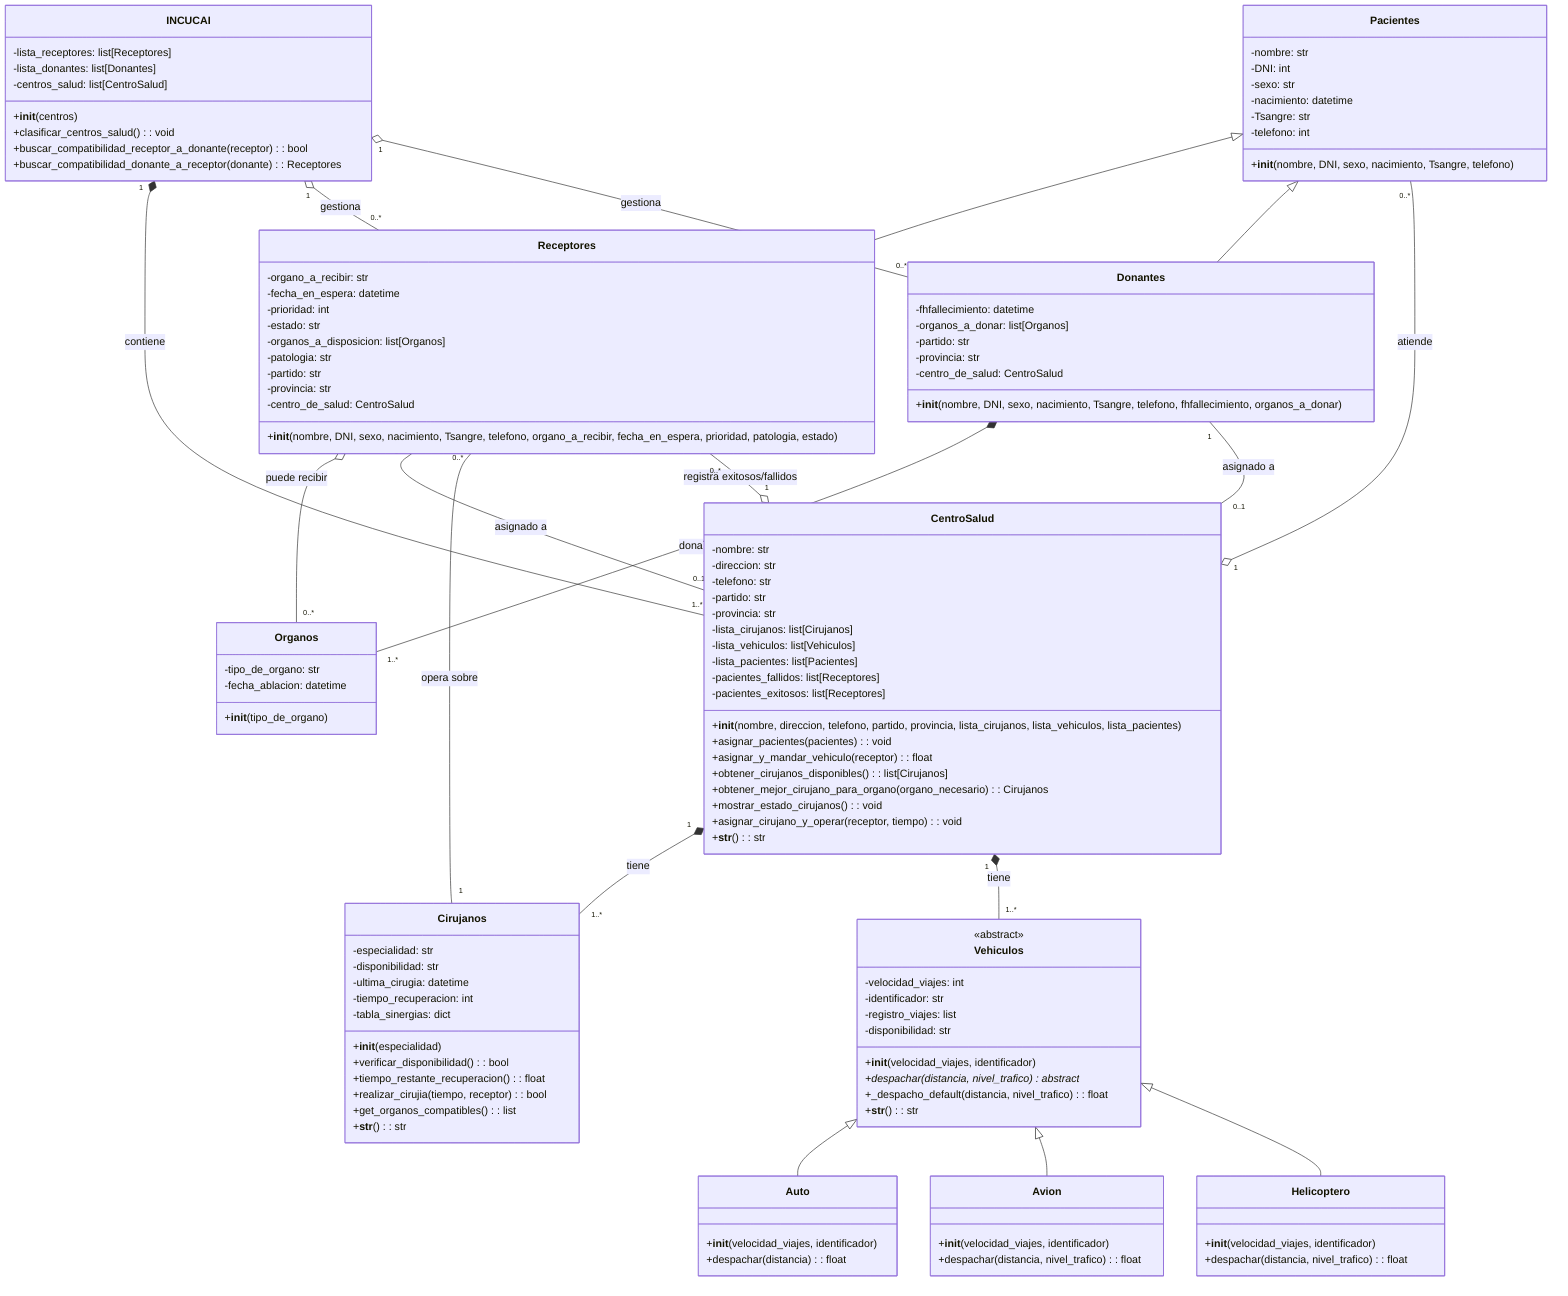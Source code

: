 classDiagram
    %% Clase base abstracta para vehículos
    class Vehiculos {
        <<abstract>>
        -velocidad_viajes: int
        -identificador: str
        -registro_viajes: list
        -disponibilidad: str
        +__init__(velocidad_viajes, identificador)
        +despachar(distancia, nivel_trafico)* abstract
        +_despacho_default(distancia, nivel_trafico): float
        +__str__(): str
    }

    %% Clases de vehículos concretas
    class Auto {
        +__init__(velocidad_viajes, identificador)
        +despachar(distancia): float
    }

    class Avion {
        +__init__(velocidad_viajes, identificador)
        +despachar(distancia, nivel_trafico): float
    }

    class Helicoptero {
        +__init__(velocidad_viajes, identificador)
        +despachar(distancia, nivel_trafico): float
    }

    %% Clase base para pacientes
    class Pacientes {
        -nombre: str
        -DNI: int
        -sexo: str
        -nacimiento: datetime
        -Tsangre: str
        -telefono: int
        +__init__(nombre, DNI, sexo, nacimiento, Tsangre, telefono)
    }

    %% Clases derivadas de pacientes
    class Receptores {
        -organo_a_recibir: str
        -fecha_en_espera: datetime
        -prioridad: int
        -estado: str
        -organos_a_disposicion: list[Organos]
        -patologia: str
        -partido: str
        -provincia: str
        -centro_de_salud: CentroSalud
        +__init__(nombre, DNI, sexo, nacimiento, Tsangre, telefono, organo_a_recibir, fecha_en_espera, prioridad, patologia, estado)
    }

    class Donantes {
        -fhfallecimiento: datetime
        -organos_a_donar: list[Organos]
        -partido: str
        -provincia: str
        -centro_de_salud: CentroSalud
        +__init__(nombre, DNI, sexo, nacimiento, Tsangre, telefono, fhfallecimiento, organos_a_donar)
    }

    %% Clase de órganos
    class Organos {
        -tipo_de_organo: str
        -fecha_ablacion: datetime
        +__init__(tipo_de_organo)
    }

    %% Clase de cirujanos
    class Cirujanos {
        -especialidad: str
        -disponibilidad: str
        -ultima_cirugia: datetime
        -tiempo_recuperacion: int
        -tabla_sinergias: dict
        +__init__(especialidad)
        +verificar_disponibilidad(): bool
        +tiempo_restante_recuperacion(): float
        +realizar_cirujia(tiempo, receptor): bool
        +get_organos_compatibles(): list
        +__str__(): str
    }

    %% Clase centro de salud
    class CentroSalud {
        -nombre: str
        -direccion: str
        -telefono: str
        -partido: str
        -provincia: str
        -lista_cirujanos: list[Cirujanos]
        -lista_vehiculos: list[Vehiculos]
        -lista_pacientes: list[Pacientes]
        -pacientes_fallidos: list[Receptores]
        -pacientes_exitosos: list[Receptores]
        +__init__(nombre, direccion, telefono, partido, provincia, lista_cirujanos, lista_vehiculos, lista_pacientes)
        +asignar_pacientes(pacientes): void
        +asignar_y_mandar_vehiculo(receptor): float
        +obtener_cirujanos_disponibles(): list[Cirujanos]
        +obtener_mejor_cirujano_para_organo(organo_necesario): Cirujanos
        +mostrar_estado_cirujanos(): void
        +asignar_cirujano_y_operar(receptor, tiempo): void
        +__str__(): str
    }

    %% Clase principal INCUCAI
    class INCUCAI {
        -lista_receptores: list[Receptores]
        -lista_donantes: list[Donantes]
        -centros_salud: list[CentroSalud]
        +__init__(centros)
        +clasificar_centros_salud(): void
        +buscar_compatibilidad_receptor_a_donante(receptor): bool
        +buscar_compatibilidad_donante_a_receptor(donante): Receptores
    }

    %% Relaciones de herencia
    Vehiculos <|-- Auto
    Vehiculos <|-- Avion
    Vehiculos <|-- Helicoptero
    
    Pacientes <|-- Receptores
    Pacientes <|-- Donantes

    %% Relaciones de composición y agregación
    INCUCAI "1" *-- "1..*" CentroSalud : contiene
    INCUCAI "1" o-- "0..*" Receptores : gestiona
    INCUCAI "1" o-- "0..*" Donantes : gestiona
    
    CentroSalud "1" *-- "1..*" Cirujanos : tiene
    CentroSalud "1" *-- "1..*" Vehiculos : tiene
    CentroSalud "1" o-- "0..*" Pacientes : atiende
    CentroSalud "1" o-- "0..*" Receptores : registra exitosos/fallidos
    
    Receptores "1" o-- "0..*" Organos : puede recibir
    Donantes "1" *-- "1..*" Organos : dona
    
    Receptores "1" -- "0..1" CentroSalud : asignado a
    Donantes "1" -- "0..1" CentroSalud : asignado a
    
    Cirujanos "1" -- "0..*" Receptores : opera sobre
